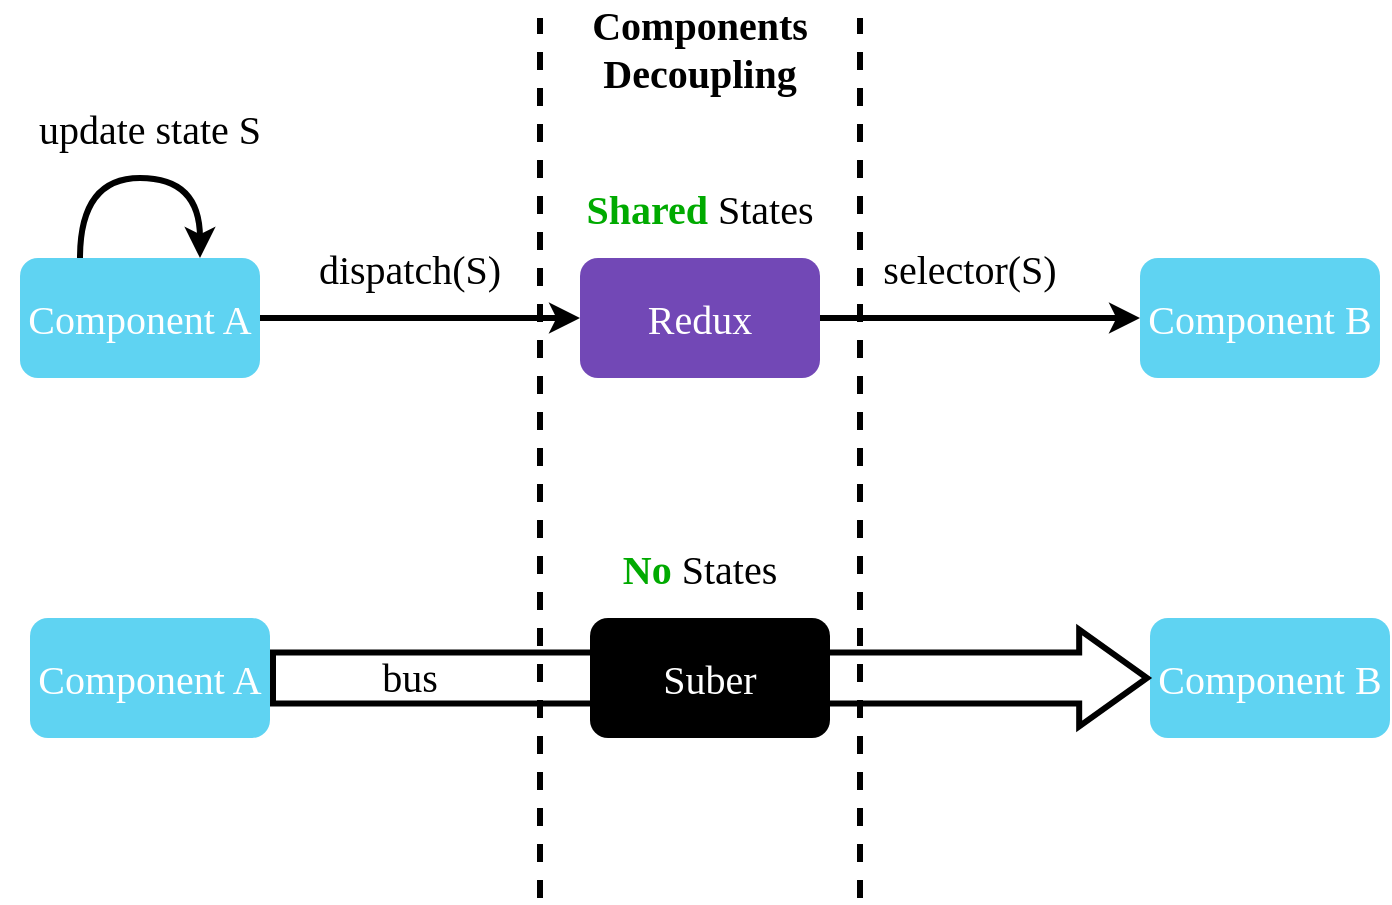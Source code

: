 <mxfile version="22.1.3" type="device">
  <diagram name="Page-1" id="yI2_bbRLoR0CGLotLe0P">
    <mxGraphModel dx="1481" dy="821" grid="1" gridSize="10" guides="1" tooltips="1" connect="1" arrows="1" fold="1" page="1" pageScale="1" pageWidth="850" pageHeight="1100" math="0" shadow="0">
      <root>
        <mxCell id="0" />
        <mxCell id="1" parent="0" />
        <mxCell id="XDQ285Tv6tWhBn1Cl0IR-7" style="edgeStyle=orthogonalEdgeStyle;rounded=0;orthogonalLoop=1;jettySize=auto;html=1;exitX=1;exitY=0.5;exitDx=0;exitDy=0;entryX=0;entryY=0.5;entryDx=0;entryDy=0;strokeWidth=3;" edge="1" parent="1" source="XDQ285Tv6tWhBn1Cl0IR-1" target="XDQ285Tv6tWhBn1Cl0IR-5">
          <mxGeometry relative="1" as="geometry" />
        </mxCell>
        <mxCell id="XDQ285Tv6tWhBn1Cl0IR-1" value="&lt;font face=&quot;Ubuntu&quot; style=&quot;font-size: 20px;&quot;&gt;Redux&lt;/font&gt;" style="rounded=1;whiteSpace=wrap;html=1;strokeColor=none;fillColor=#7248B6;fontColor=#FFFFFF;" vertex="1" parent="1">
          <mxGeometry x="360" y="320" width="120" height="60" as="geometry" />
        </mxCell>
        <mxCell id="XDQ285Tv6tWhBn1Cl0IR-2" value="&lt;font face=&quot;ubuntu&quot; style=&quot;font-size: 20px;&quot;&gt;&lt;font color=&quot;#00aa00&quot;&gt;&lt;b&gt;Shared&lt;/b&gt;&lt;/font&gt; States&lt;/font&gt;" style="text;html=1;strokeColor=none;fillColor=none;align=center;verticalAlign=middle;whiteSpace=wrap;rounded=0;" vertex="1" parent="1">
          <mxGeometry x="345" y="280" width="150" height="30" as="geometry" />
        </mxCell>
        <mxCell id="XDQ285Tv6tWhBn1Cl0IR-4" style="edgeStyle=orthogonalEdgeStyle;rounded=0;orthogonalLoop=1;jettySize=auto;html=1;exitX=1;exitY=0.5;exitDx=0;exitDy=0;entryX=0;entryY=0.5;entryDx=0;entryDy=0;strokeWidth=3;" edge="1" parent="1" source="XDQ285Tv6tWhBn1Cl0IR-3" target="XDQ285Tv6tWhBn1Cl0IR-1">
          <mxGeometry relative="1" as="geometry" />
        </mxCell>
        <mxCell id="XDQ285Tv6tWhBn1Cl0IR-3" value="&lt;font face=&quot;Ubuntu&quot; style=&quot;font-size: 20px;&quot;&gt;Component A&lt;/font&gt;" style="rounded=1;whiteSpace=wrap;html=1;strokeColor=none;fillColor=#5FD3F2;fontColor=#FFFFFF;" vertex="1" parent="1">
          <mxGeometry x="80" y="320" width="120" height="60" as="geometry" />
        </mxCell>
        <mxCell id="XDQ285Tv6tWhBn1Cl0IR-5" value="&lt;font face=&quot;Ubuntu&quot; style=&quot;font-size: 20px;&quot;&gt;Component B&lt;/font&gt;" style="rounded=1;whiteSpace=wrap;html=1;strokeColor=none;fillColor=#5FD3F2;fontColor=#FFFFFF;" vertex="1" parent="1">
          <mxGeometry x="640" y="320" width="120" height="60" as="geometry" />
        </mxCell>
        <mxCell id="XDQ285Tv6tWhBn1Cl0IR-8" value="&lt;font face=&quot;ubuntu&quot; style=&quot;font-size: 20px;&quot;&gt;dispatch(S)&lt;/font&gt;" style="text;html=1;strokeColor=none;fillColor=none;align=center;verticalAlign=middle;whiteSpace=wrap;rounded=0;" vertex="1" parent="1">
          <mxGeometry x="210" y="310" width="130" height="30" as="geometry" />
        </mxCell>
        <mxCell id="XDQ285Tv6tWhBn1Cl0IR-9" value="&lt;font face=&quot;ubuntu&quot; style=&quot;font-size: 20px;&quot;&gt;selector(S)&lt;/font&gt;" style="text;html=1;strokeColor=none;fillColor=none;align=center;verticalAlign=middle;whiteSpace=wrap;rounded=0;" vertex="1" parent="1">
          <mxGeometry x="490" y="310" width="130" height="30" as="geometry" />
        </mxCell>
        <mxCell id="XDQ285Tv6tWhBn1Cl0IR-10" value="&lt;font face=&quot;ubuntu&quot; style=&quot;font-size: 20px;&quot;&gt;update state S&lt;/font&gt;" style="text;html=1;strokeColor=none;fillColor=none;align=center;verticalAlign=middle;whiteSpace=wrap;rounded=0;" vertex="1" parent="1">
          <mxGeometry x="70" y="240" width="150" height="30" as="geometry" />
        </mxCell>
        <mxCell id="XDQ285Tv6tWhBn1Cl0IR-11" style="edgeStyle=orthogonalEdgeStyle;rounded=0;orthogonalLoop=1;jettySize=auto;html=1;exitX=0.25;exitY=0;exitDx=0;exitDy=0;entryX=0.75;entryY=0;entryDx=0;entryDy=0;curved=1;strokeWidth=3;" edge="1" parent="1" source="XDQ285Tv6tWhBn1Cl0IR-3" target="XDQ285Tv6tWhBn1Cl0IR-3">
          <mxGeometry relative="1" as="geometry">
            <Array as="points">
              <mxPoint x="110" y="280" />
              <mxPoint x="170" y="280" />
            </Array>
          </mxGeometry>
        </mxCell>
        <mxCell id="XDQ285Tv6tWhBn1Cl0IR-13" value="&lt;font face=&quot;Ubuntu&quot; style=&quot;font-size: 20px;&quot;&gt;Suber&lt;/font&gt;" style="rounded=1;whiteSpace=wrap;html=1;strokeColor=none;fillColor=#000000;fontColor=#FFFFFF;" vertex="1" parent="1">
          <mxGeometry x="365" y="500" width="120" height="60" as="geometry" />
        </mxCell>
        <mxCell id="XDQ285Tv6tWhBn1Cl0IR-14" value="&lt;font face=&quot;ubuntu&quot; style=&quot;font-size: 20px;&quot;&gt;&lt;font color=&quot;#00aa00&quot;&gt;&lt;b&gt;No&lt;/b&gt;&lt;/font&gt; States&lt;/font&gt;" style="text;html=1;strokeColor=none;fillColor=none;align=center;verticalAlign=middle;whiteSpace=wrap;rounded=0;" vertex="1" parent="1">
          <mxGeometry x="355" y="460" width="130" height="30" as="geometry" />
        </mxCell>
        <mxCell id="XDQ285Tv6tWhBn1Cl0IR-16" value="&lt;font face=&quot;Ubuntu&quot; style=&quot;font-size: 20px;&quot;&gt;Component A&lt;/font&gt;" style="rounded=1;whiteSpace=wrap;html=1;strokeColor=none;fillColor=#5FD3F2;fontColor=#FFFFFF;" vertex="1" parent="1">
          <mxGeometry x="85" y="500" width="120" height="60" as="geometry" />
        </mxCell>
        <mxCell id="XDQ285Tv6tWhBn1Cl0IR-17" value="&lt;font face=&quot;Ubuntu&quot; style=&quot;font-size: 20px;&quot;&gt;Component B&lt;/font&gt;" style="rounded=1;whiteSpace=wrap;html=1;strokeColor=none;fillColor=#5FD3F2;fontColor=#FFFFFF;" vertex="1" parent="1">
          <mxGeometry x="645" y="500" width="120" height="60" as="geometry" />
        </mxCell>
        <mxCell id="XDQ285Tv6tWhBn1Cl0IR-23" value="" style="shape=flexArrow;endArrow=classic;html=1;rounded=0;exitX=1;exitY=0.5;exitDx=0;exitDy=0;strokeWidth=3;width=23.478;endSize=10.304;entryX=0;entryY=0.5;entryDx=0;entryDy=0;" edge="1" parent="1" source="XDQ285Tv6tWhBn1Cl0IR-16" target="XDQ285Tv6tWhBn1Cl0IR-17">
          <mxGeometry width="50" height="50" relative="1" as="geometry">
            <mxPoint x="410" y="440" as="sourcePoint" />
            <mxPoint x="460" y="390" as="targetPoint" />
          </mxGeometry>
        </mxCell>
        <mxCell id="XDQ285Tv6tWhBn1Cl0IR-30" value="&lt;font face=&quot;ubuntu&quot; style=&quot;font-size: 20px;&quot;&gt;bus&lt;/font&gt;" style="text;html=1;strokeColor=none;fillColor=none;align=center;verticalAlign=middle;whiteSpace=wrap;rounded=0;" vertex="1" parent="1">
          <mxGeometry x="210" y="514" width="130" height="30" as="geometry" />
        </mxCell>
        <mxCell id="XDQ285Tv6tWhBn1Cl0IR-32" value="" style="endArrow=none;dashed=1;html=1;rounded=0;strokeWidth=3;" edge="1" parent="1">
          <mxGeometry width="50" height="50" relative="1" as="geometry">
            <mxPoint x="340" y="640" as="sourcePoint" />
            <mxPoint x="340" y="200" as="targetPoint" />
          </mxGeometry>
        </mxCell>
        <mxCell id="XDQ285Tv6tWhBn1Cl0IR-33" value="" style="endArrow=none;dashed=1;html=1;rounded=0;strokeWidth=3;" edge="1" parent="1">
          <mxGeometry width="50" height="50" relative="1" as="geometry">
            <mxPoint x="500" y="640" as="sourcePoint" />
            <mxPoint x="500" y="200" as="targetPoint" />
          </mxGeometry>
        </mxCell>
        <mxCell id="XDQ285Tv6tWhBn1Cl0IR-34" value="&lt;font face=&quot;ubuntu&quot;&gt;&lt;span style=&quot;font-size: 20px;&quot;&gt;&lt;b style=&quot;&quot;&gt;Components&lt;br&gt;Decoupling&lt;br&gt;&lt;/b&gt;&lt;/span&gt;&lt;/font&gt;" style="text;html=1;strokeColor=none;fillColor=none;align=center;verticalAlign=middle;whiteSpace=wrap;rounded=0;" vertex="1" parent="1">
          <mxGeometry x="345" y="200" width="150" height="30" as="geometry" />
        </mxCell>
      </root>
    </mxGraphModel>
  </diagram>
</mxfile>
